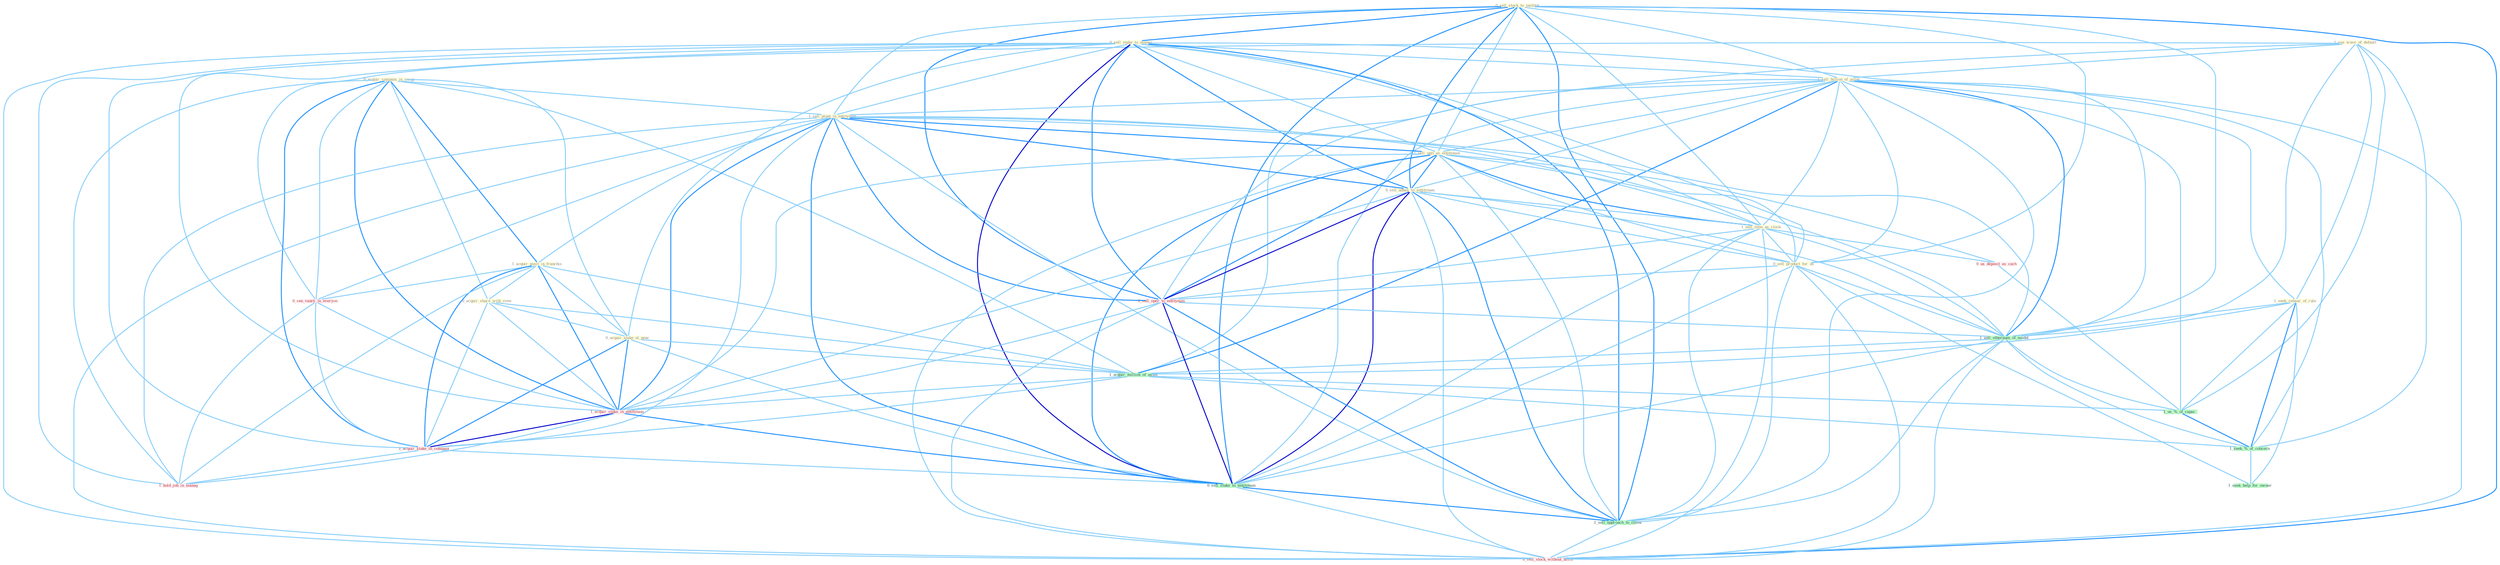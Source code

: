 Graph G{ 
    node
    [shape=polygon,style=filled,width=.5,height=.06,color="#BDFCC9",fixedsize=true,fontsize=4,
    fontcolor="#2f4f4f"];
    {node
    [color="#ffffe0", fontcolor="#8b7d6b"] "1_see_wave_of_default " "0_sell_stock_to_institut " "0_sell_stake_to_manag " "0_acquir_compani_in_swap " "1_sell_billion_of_asset " "1_sell_plant_in_entitynam " "1_sell_unit_as_entitynam " "0_sell_adhes_to_entitynam " "1_seek_rehear_of_rule " "1_acquir_posit_in_franchis " "1_sell_item_as_clock " "0_acquir_share_with_view " "0_acquir_stake_at_penc " "0_sell_product_for_us "}
{node [color="#fff0f5", fontcolor="#b22222"] "0_sell_oper_to_entitynam " "0_see_vaniti_in_everyon " "0_us_deposit_as_cach " "1_acquir_stake_in_entitynam " "1_acquir_stake_in_compani " "1_hold_job_in_manag " "0_sell_stock_without_hitch "}
edge [color="#B0E2FF"];

	"1_see_wave_of_default " -- "1_sell_billion_of_asset " [w="1", color="#87cefa" ];
	"1_see_wave_of_default " -- "1_seek_rehear_of_rule " [w="1", color="#87cefa" ];
	"1_see_wave_of_default " -- "1_sell_othernum_of_model " [w="1", color="#87cefa" ];
	"1_see_wave_of_default " -- "0_see_vaniti_in_everyon " [w="1", color="#87cefa" ];
	"1_see_wave_of_default " -- "1_acquir_million_of_asset " [w="1", color="#87cefa" ];
	"1_see_wave_of_default " -- "1_us_%_of_capac " [w="1", color="#87cefa" ];
	"1_see_wave_of_default " -- "1_seek_%_of_concern " [w="1", color="#87cefa" ];
	"0_sell_stock_to_institut " -- "0_sell_stake_to_manag " [w="2", color="#1e90ff" , len=0.8];
	"0_sell_stock_to_institut " -- "1_sell_billion_of_asset " [w="1", color="#87cefa" ];
	"0_sell_stock_to_institut " -- "1_sell_plant_in_entitynam " [w="1", color="#87cefa" ];
	"0_sell_stock_to_institut " -- "1_sell_unit_as_entitynam " [w="1", color="#87cefa" ];
	"0_sell_stock_to_institut " -- "0_sell_adhes_to_entitynam " [w="2", color="#1e90ff" , len=0.8];
	"0_sell_stock_to_institut " -- "1_sell_item_as_clock " [w="1", color="#87cefa" ];
	"0_sell_stock_to_institut " -- "0_sell_product_for_us " [w="1", color="#87cefa" ];
	"0_sell_stock_to_institut " -- "0_sell_oper_to_entitynam " [w="2", color="#1e90ff" , len=0.8];
	"0_sell_stock_to_institut " -- "1_sell_othernum_of_model " [w="1", color="#87cefa" ];
	"0_sell_stock_to_institut " -- "0_sell_stake_to_entitynam " [w="2", color="#1e90ff" , len=0.8];
	"0_sell_stock_to_institut " -- "1_sell_approach_to_client " [w="2", color="#1e90ff" , len=0.8];
	"0_sell_stock_to_institut " -- "0_sell_stock_without_hitch " [w="2", color="#1e90ff" , len=0.8];
	"0_sell_stake_to_manag " -- "1_sell_billion_of_asset " [w="1", color="#87cefa" ];
	"0_sell_stake_to_manag " -- "1_sell_plant_in_entitynam " [w="1", color="#87cefa" ];
	"0_sell_stake_to_manag " -- "1_sell_unit_as_entitynam " [w="1", color="#87cefa" ];
	"0_sell_stake_to_manag " -- "0_sell_adhes_to_entitynam " [w="2", color="#1e90ff" , len=0.8];
	"0_sell_stake_to_manag " -- "1_sell_item_as_clock " [w="1", color="#87cefa" ];
	"0_sell_stake_to_manag " -- "0_acquir_stake_at_penc " [w="1", color="#87cefa" ];
	"0_sell_stake_to_manag " -- "0_sell_product_for_us " [w="1", color="#87cefa" ];
	"0_sell_stake_to_manag " -- "0_sell_oper_to_entitynam " [w="2", color="#1e90ff" , len=0.8];
	"0_sell_stake_to_manag " -- "1_sell_othernum_of_model " [w="1", color="#87cefa" ];
	"0_sell_stake_to_manag " -- "1_acquir_stake_in_entitynam " [w="1", color="#87cefa" ];
	"0_sell_stake_to_manag " -- "1_acquir_stake_in_compani " [w="1", color="#87cefa" ];
	"0_sell_stake_to_manag " -- "0_sell_stake_to_entitynam " [w="3", color="#0000cd" , len=0.6];
	"0_sell_stake_to_manag " -- "1_sell_approach_to_client " [w="2", color="#1e90ff" , len=0.8];
	"0_sell_stake_to_manag " -- "1_hold_job_in_manag " [w="1", color="#87cefa" ];
	"0_sell_stake_to_manag " -- "0_sell_stock_without_hitch " [w="1", color="#87cefa" ];
	"0_acquir_compani_in_swap " -- "1_sell_plant_in_entitynam " [w="1", color="#87cefa" ];
	"0_acquir_compani_in_swap " -- "1_acquir_posit_in_franchis " [w="2", color="#1e90ff" , len=0.8];
	"0_acquir_compani_in_swap " -- "0_acquir_share_with_view " [w="1", color="#87cefa" ];
	"0_acquir_compani_in_swap " -- "0_acquir_stake_at_penc " [w="1", color="#87cefa" ];
	"0_acquir_compani_in_swap " -- "0_see_vaniti_in_everyon " [w="1", color="#87cefa" ];
	"0_acquir_compani_in_swap " -- "1_acquir_million_of_asset " [w="1", color="#87cefa" ];
	"0_acquir_compani_in_swap " -- "1_acquir_stake_in_entitynam " [w="2", color="#1e90ff" , len=0.8];
	"0_acquir_compani_in_swap " -- "1_acquir_stake_in_compani " [w="2", color="#1e90ff" , len=0.8];
	"0_acquir_compani_in_swap " -- "1_hold_job_in_manag " [w="1", color="#87cefa" ];
	"1_sell_billion_of_asset " -- "1_sell_plant_in_entitynam " [w="1", color="#87cefa" ];
	"1_sell_billion_of_asset " -- "1_sell_unit_as_entitynam " [w="1", color="#87cefa" ];
	"1_sell_billion_of_asset " -- "0_sell_adhes_to_entitynam " [w="1", color="#87cefa" ];
	"1_sell_billion_of_asset " -- "1_seek_rehear_of_rule " [w="1", color="#87cefa" ];
	"1_sell_billion_of_asset " -- "1_sell_item_as_clock " [w="1", color="#87cefa" ];
	"1_sell_billion_of_asset " -- "0_sell_product_for_us " [w="1", color="#87cefa" ];
	"1_sell_billion_of_asset " -- "0_sell_oper_to_entitynam " [w="1", color="#87cefa" ];
	"1_sell_billion_of_asset " -- "1_sell_othernum_of_model " [w="2", color="#1e90ff" , len=0.8];
	"1_sell_billion_of_asset " -- "1_acquir_million_of_asset " [w="2", color="#1e90ff" , len=0.8];
	"1_sell_billion_of_asset " -- "0_sell_stake_to_entitynam " [w="1", color="#87cefa" ];
	"1_sell_billion_of_asset " -- "1_us_%_of_capac " [w="1", color="#87cefa" ];
	"1_sell_billion_of_asset " -- "1_sell_approach_to_client " [w="1", color="#87cefa" ];
	"1_sell_billion_of_asset " -- "0_sell_stock_without_hitch " [w="1", color="#87cefa" ];
	"1_sell_billion_of_asset " -- "1_seek_%_of_concern " [w="1", color="#87cefa" ];
	"1_sell_plant_in_entitynam " -- "1_sell_unit_as_entitynam " [w="2", color="#1e90ff" , len=0.8];
	"1_sell_plant_in_entitynam " -- "0_sell_adhes_to_entitynam " [w="2", color="#1e90ff" , len=0.8];
	"1_sell_plant_in_entitynam " -- "1_acquir_posit_in_franchis " [w="1", color="#87cefa" ];
	"1_sell_plant_in_entitynam " -- "1_sell_item_as_clock " [w="1", color="#87cefa" ];
	"1_sell_plant_in_entitynam " -- "0_sell_product_for_us " [w="1", color="#87cefa" ];
	"1_sell_plant_in_entitynam " -- "0_sell_oper_to_entitynam " [w="2", color="#1e90ff" , len=0.8];
	"1_sell_plant_in_entitynam " -- "1_sell_othernum_of_model " [w="1", color="#87cefa" ];
	"1_sell_plant_in_entitynam " -- "0_see_vaniti_in_everyon " [w="1", color="#87cefa" ];
	"1_sell_plant_in_entitynam " -- "1_acquir_stake_in_entitynam " [w="2", color="#1e90ff" , len=0.8];
	"1_sell_plant_in_entitynam " -- "1_acquir_stake_in_compani " [w="1", color="#87cefa" ];
	"1_sell_plant_in_entitynam " -- "0_sell_stake_to_entitynam " [w="2", color="#1e90ff" , len=0.8];
	"1_sell_plant_in_entitynam " -- "1_sell_approach_to_client " [w="1", color="#87cefa" ];
	"1_sell_plant_in_entitynam " -- "1_hold_job_in_manag " [w="1", color="#87cefa" ];
	"1_sell_plant_in_entitynam " -- "0_sell_stock_without_hitch " [w="1", color="#87cefa" ];
	"1_sell_unit_as_entitynam " -- "0_sell_adhes_to_entitynam " [w="2", color="#1e90ff" , len=0.8];
	"1_sell_unit_as_entitynam " -- "1_sell_item_as_clock " [w="2", color="#1e90ff" , len=0.8];
	"1_sell_unit_as_entitynam " -- "0_sell_product_for_us " [w="1", color="#87cefa" ];
	"1_sell_unit_as_entitynam " -- "0_sell_oper_to_entitynam " [w="2", color="#1e90ff" , len=0.8];
	"1_sell_unit_as_entitynam " -- "1_sell_othernum_of_model " [w="1", color="#87cefa" ];
	"1_sell_unit_as_entitynam " -- "0_us_deposit_as_cach " [w="1", color="#87cefa" ];
	"1_sell_unit_as_entitynam " -- "1_acquir_stake_in_entitynam " [w="1", color="#87cefa" ];
	"1_sell_unit_as_entitynam " -- "0_sell_stake_to_entitynam " [w="2", color="#1e90ff" , len=0.8];
	"1_sell_unit_as_entitynam " -- "1_sell_approach_to_client " [w="1", color="#87cefa" ];
	"1_sell_unit_as_entitynam " -- "0_sell_stock_without_hitch " [w="1", color="#87cefa" ];
	"0_sell_adhes_to_entitynam " -- "1_sell_item_as_clock " [w="1", color="#87cefa" ];
	"0_sell_adhes_to_entitynam " -- "0_sell_product_for_us " [w="1", color="#87cefa" ];
	"0_sell_adhes_to_entitynam " -- "0_sell_oper_to_entitynam " [w="3", color="#0000cd" , len=0.6];
	"0_sell_adhes_to_entitynam " -- "1_sell_othernum_of_model " [w="1", color="#87cefa" ];
	"0_sell_adhes_to_entitynam " -- "1_acquir_stake_in_entitynam " [w="1", color="#87cefa" ];
	"0_sell_adhes_to_entitynam " -- "0_sell_stake_to_entitynam " [w="3", color="#0000cd" , len=0.6];
	"0_sell_adhes_to_entitynam " -- "1_sell_approach_to_client " [w="2", color="#1e90ff" , len=0.8];
	"0_sell_adhes_to_entitynam " -- "0_sell_stock_without_hitch " [w="1", color="#87cefa" ];
	"1_seek_rehear_of_rule " -- "1_sell_othernum_of_model " [w="1", color="#87cefa" ];
	"1_seek_rehear_of_rule " -- "1_acquir_million_of_asset " [w="1", color="#87cefa" ];
	"1_seek_rehear_of_rule " -- "1_us_%_of_capac " [w="1", color="#87cefa" ];
	"1_seek_rehear_of_rule " -- "1_seek_%_of_concern " [w="2", color="#1e90ff" , len=0.8];
	"1_seek_rehear_of_rule " -- "1_seek_help_for_owner " [w="1", color="#87cefa" ];
	"1_acquir_posit_in_franchis " -- "0_acquir_share_with_view " [w="1", color="#87cefa" ];
	"1_acquir_posit_in_franchis " -- "0_acquir_stake_at_penc " [w="1", color="#87cefa" ];
	"1_acquir_posit_in_franchis " -- "0_see_vaniti_in_everyon " [w="1", color="#87cefa" ];
	"1_acquir_posit_in_franchis " -- "1_acquir_million_of_asset " [w="1", color="#87cefa" ];
	"1_acquir_posit_in_franchis " -- "1_acquir_stake_in_entitynam " [w="2", color="#1e90ff" , len=0.8];
	"1_acquir_posit_in_franchis " -- "1_acquir_stake_in_compani " [w="2", color="#1e90ff" , len=0.8];
	"1_acquir_posit_in_franchis " -- "1_hold_job_in_manag " [w="1", color="#87cefa" ];
	"1_sell_item_as_clock " -- "0_sell_product_for_us " [w="1", color="#87cefa" ];
	"1_sell_item_as_clock " -- "0_sell_oper_to_entitynam " [w="1", color="#87cefa" ];
	"1_sell_item_as_clock " -- "1_sell_othernum_of_model " [w="1", color="#87cefa" ];
	"1_sell_item_as_clock " -- "0_us_deposit_as_cach " [w="1", color="#87cefa" ];
	"1_sell_item_as_clock " -- "0_sell_stake_to_entitynam " [w="1", color="#87cefa" ];
	"1_sell_item_as_clock " -- "1_sell_approach_to_client " [w="1", color="#87cefa" ];
	"1_sell_item_as_clock " -- "0_sell_stock_without_hitch " [w="1", color="#87cefa" ];
	"0_acquir_share_with_view " -- "0_acquir_stake_at_penc " [w="1", color="#87cefa" ];
	"0_acquir_share_with_view " -- "1_acquir_million_of_asset " [w="1", color="#87cefa" ];
	"0_acquir_share_with_view " -- "1_acquir_stake_in_entitynam " [w="1", color="#87cefa" ];
	"0_acquir_share_with_view " -- "1_acquir_stake_in_compani " [w="1", color="#87cefa" ];
	"0_acquir_stake_at_penc " -- "1_acquir_million_of_asset " [w="1", color="#87cefa" ];
	"0_acquir_stake_at_penc " -- "1_acquir_stake_in_entitynam " [w="2", color="#1e90ff" , len=0.8];
	"0_acquir_stake_at_penc " -- "1_acquir_stake_in_compani " [w="2", color="#1e90ff" , len=0.8];
	"0_acquir_stake_at_penc " -- "0_sell_stake_to_entitynam " [w="1", color="#87cefa" ];
	"0_sell_product_for_us " -- "0_sell_oper_to_entitynam " [w="1", color="#87cefa" ];
	"0_sell_product_for_us " -- "1_sell_othernum_of_model " [w="1", color="#87cefa" ];
	"0_sell_product_for_us " -- "0_sell_stake_to_entitynam " [w="1", color="#87cefa" ];
	"0_sell_product_for_us " -- "1_sell_approach_to_client " [w="1", color="#87cefa" ];
	"0_sell_product_for_us " -- "0_sell_stock_without_hitch " [w="1", color="#87cefa" ];
	"0_sell_product_for_us " -- "1_seek_help_for_owner " [w="1", color="#87cefa" ];
	"0_sell_oper_to_entitynam " -- "1_sell_othernum_of_model " [w="1", color="#87cefa" ];
	"0_sell_oper_to_entitynam " -- "1_acquir_stake_in_entitynam " [w="1", color="#87cefa" ];
	"0_sell_oper_to_entitynam " -- "0_sell_stake_to_entitynam " [w="3", color="#0000cd" , len=0.6];
	"0_sell_oper_to_entitynam " -- "1_sell_approach_to_client " [w="2", color="#1e90ff" , len=0.8];
	"0_sell_oper_to_entitynam " -- "0_sell_stock_without_hitch " [w="1", color="#87cefa" ];
	"1_sell_othernum_of_model " -- "1_acquir_million_of_asset " [w="1", color="#87cefa" ];
	"1_sell_othernum_of_model " -- "0_sell_stake_to_entitynam " [w="1", color="#87cefa" ];
	"1_sell_othernum_of_model " -- "1_us_%_of_capac " [w="1", color="#87cefa" ];
	"1_sell_othernum_of_model " -- "1_sell_approach_to_client " [w="1", color="#87cefa" ];
	"1_sell_othernum_of_model " -- "0_sell_stock_without_hitch " [w="1", color="#87cefa" ];
	"1_sell_othernum_of_model " -- "1_seek_%_of_concern " [w="1", color="#87cefa" ];
	"0_see_vaniti_in_everyon " -- "1_acquir_stake_in_entitynam " [w="1", color="#87cefa" ];
	"0_see_vaniti_in_everyon " -- "1_acquir_stake_in_compani " [w="1", color="#87cefa" ];
	"0_see_vaniti_in_everyon " -- "1_hold_job_in_manag " [w="1", color="#87cefa" ];
	"1_acquir_million_of_asset " -- "1_acquir_stake_in_entitynam " [w="1", color="#87cefa" ];
	"1_acquir_million_of_asset " -- "1_acquir_stake_in_compani " [w="1", color="#87cefa" ];
	"1_acquir_million_of_asset " -- "1_us_%_of_capac " [w="1", color="#87cefa" ];
	"1_acquir_million_of_asset " -- "1_seek_%_of_concern " [w="1", color="#87cefa" ];
	"0_us_deposit_as_cach " -- "1_us_%_of_capac " [w="1", color="#87cefa" ];
	"1_acquir_stake_in_entitynam " -- "1_acquir_stake_in_compani " [w="3", color="#0000cd" , len=0.6];
	"1_acquir_stake_in_entitynam " -- "0_sell_stake_to_entitynam " [w="2", color="#1e90ff" , len=0.8];
	"1_acquir_stake_in_entitynam " -- "1_hold_job_in_manag " [w="1", color="#87cefa" ];
	"1_acquir_stake_in_compani " -- "0_sell_stake_to_entitynam " [w="1", color="#87cefa" ];
	"1_acquir_stake_in_compani " -- "1_hold_job_in_manag " [w="1", color="#87cefa" ];
	"0_sell_stake_to_entitynam " -- "1_sell_approach_to_client " [w="2", color="#1e90ff" , len=0.8];
	"0_sell_stake_to_entitynam " -- "0_sell_stock_without_hitch " [w="1", color="#87cefa" ];
	"1_us_%_of_capac " -- "1_seek_%_of_concern " [w="2", color="#1e90ff" , len=0.8];
	"1_sell_approach_to_client " -- "0_sell_stock_without_hitch " [w="1", color="#87cefa" ];
	"1_seek_%_of_concern " -- "1_seek_help_for_owner " [w="1", color="#87cefa" ];
}